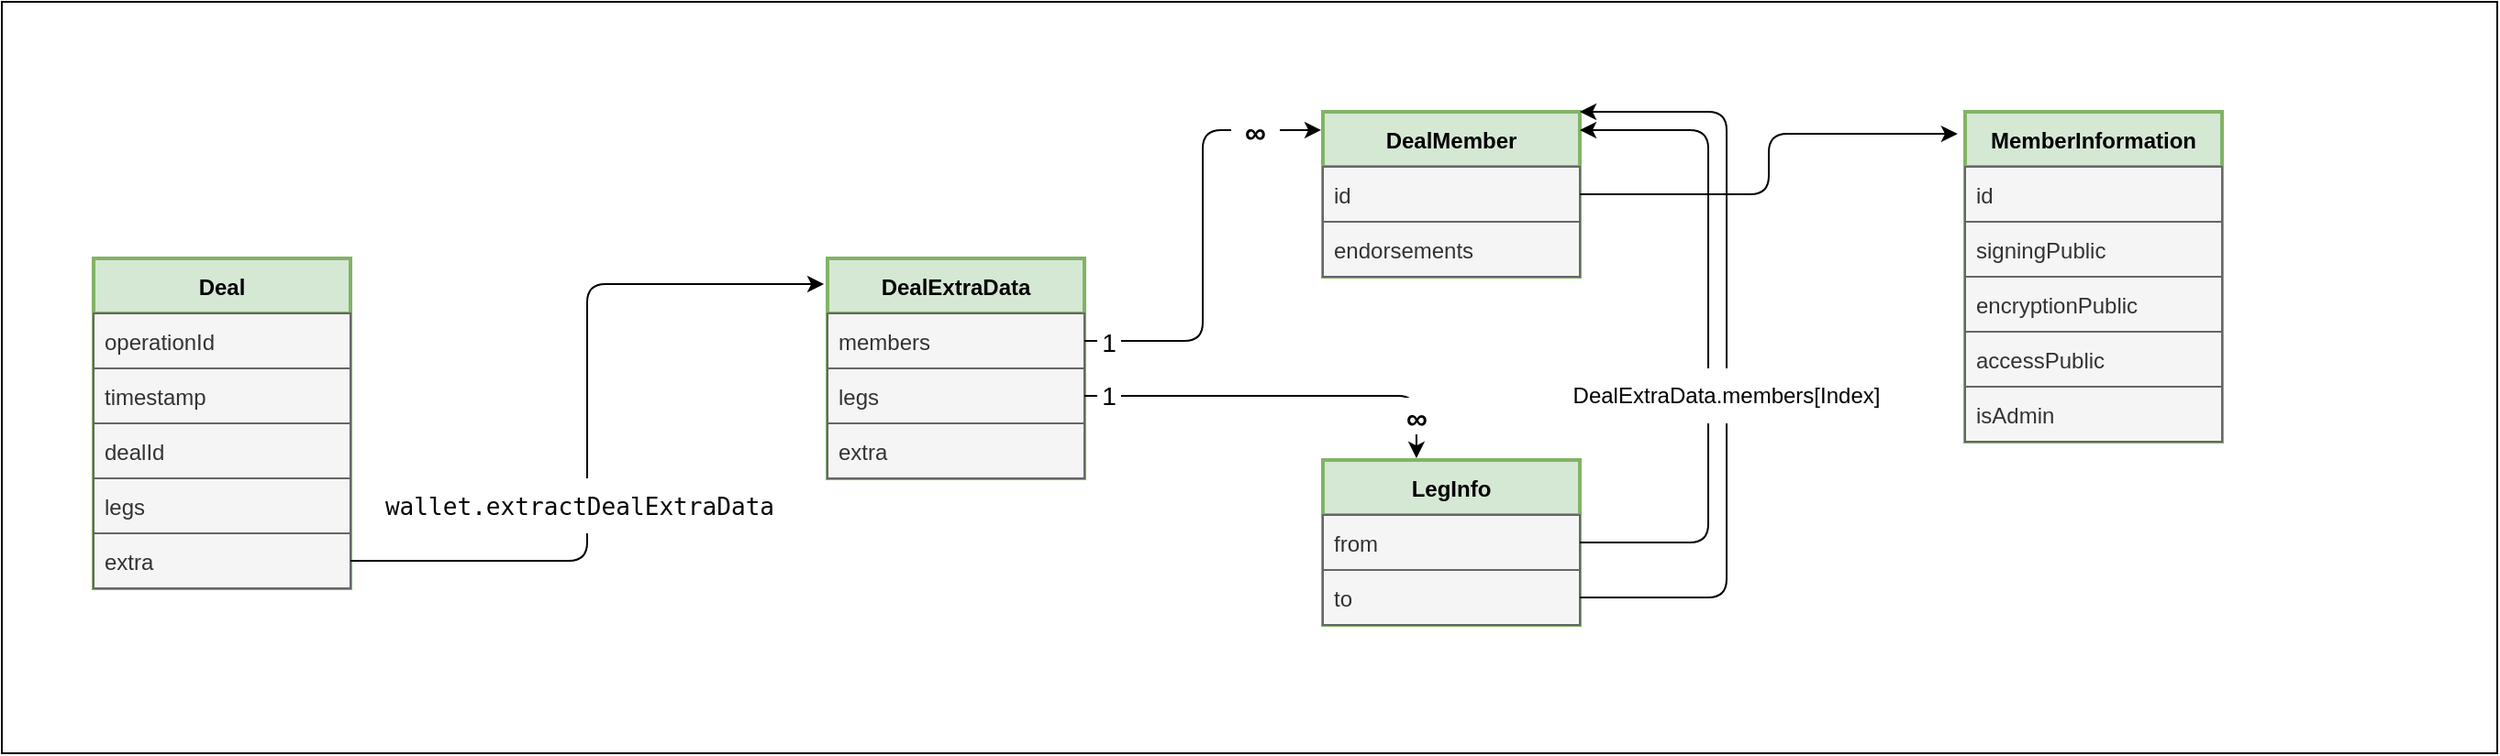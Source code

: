 <mxfile version="14.7.4" type="embed"><diagram id="9cKF6rGZbC5fZpRnAdb2" name="Page-1"><mxGraphModel dx="1531" dy="842" grid="1" gridSize="10" guides="1" tooltips="1" connect="1" arrows="1" fold="1" page="1" pageScale="1" pageWidth="850" pageHeight="1100" math="0" shadow="0"><root><mxCell id="0"/><mxCell id="1" parent="0"/><mxCell id="VGFFOROoJUvGb_A7gc8y-29" value="" style="rounded=0;whiteSpace=wrap;html=1;" parent="1" vertex="1"><mxGeometry y="90" width="1360" height="410" as="geometry"/></mxCell><mxCell id="VGFFOROoJUvGb_A7gc8y-1" value="Deal" style="swimlane;fontStyle=1;childLayout=stackLayout;horizontal=1;startSize=30;horizontalStack=0;resizeParent=1;resizeParentMax=0;resizeLast=0;collapsible=1;marginBottom=0;fillColor=#d5e8d4;strokeColor=#82b366;strokeWidth=2;" parent="1" vertex="1"><mxGeometry x="50" y="230" width="140" height="180" as="geometry"/></mxCell><mxCell id="VGFFOROoJUvGb_A7gc8y-2" value="operationId" style="text;strokeColor=#666666;fillColor=#f5f5f5;align=left;verticalAlign=middle;spacingLeft=4;spacingRight=4;overflow=hidden;points=[[0,0.5],[1,0.5]];portConstraint=eastwest;rotatable=0;fontColor=#333333;" parent="VGFFOROoJUvGb_A7gc8y-1" vertex="1"><mxGeometry y="30" width="140" height="30" as="geometry"/></mxCell><mxCell id="VGFFOROoJUvGb_A7gc8y-5" value="timestamp" style="text;strokeColor=#666666;fillColor=#f5f5f5;align=left;verticalAlign=middle;spacingLeft=4;spacingRight=4;overflow=hidden;points=[[0,0.5],[1,0.5]];portConstraint=eastwest;rotatable=0;fontColor=#333333;" parent="VGFFOROoJUvGb_A7gc8y-1" vertex="1"><mxGeometry y="60" width="140" height="30" as="geometry"/></mxCell><mxCell id="VGFFOROoJUvGb_A7gc8y-6" value="dealId" style="text;strokeColor=#666666;fillColor=#f5f5f5;align=left;verticalAlign=middle;spacingLeft=4;spacingRight=4;overflow=hidden;points=[[0,0.5],[1,0.5]];portConstraint=eastwest;rotatable=0;fontColor=#333333;" parent="VGFFOROoJUvGb_A7gc8y-1" vertex="1"><mxGeometry y="90" width="140" height="30" as="geometry"/></mxCell><mxCell id="VGFFOROoJUvGb_A7gc8y-3" value="legs" style="text;strokeColor=#666666;fillColor=#f5f5f5;align=left;verticalAlign=middle;spacingLeft=4;spacingRight=4;overflow=hidden;points=[[0,0.5],[1,0.5]];portConstraint=eastwest;rotatable=0;fontColor=#333333;" parent="VGFFOROoJUvGb_A7gc8y-1" vertex="1"><mxGeometry y="120" width="140" height="30" as="geometry"/></mxCell><mxCell id="VGFFOROoJUvGb_A7gc8y-4" value="extra" style="text;strokeColor=#666666;fillColor=#f5f5f5;align=left;verticalAlign=middle;spacingLeft=4;spacingRight=4;overflow=hidden;points=[[0,0.5],[1,0.5]];portConstraint=eastwest;rotatable=0;fontColor=#333333;" parent="VGFFOROoJUvGb_A7gc8y-1" vertex="1"><mxGeometry y="150" width="140" height="30" as="geometry"/></mxCell><mxCell id="VGFFOROoJUvGb_A7gc8y-7" value="DealExtraData" style="swimlane;fontStyle=1;childLayout=stackLayout;horizontal=1;startSize=30;horizontalStack=0;resizeParent=1;resizeParentMax=0;resizeLast=0;collapsible=1;marginBottom=0;fillColor=#d5e8d4;strokeColor=#82b366;strokeWidth=2;" parent="1" vertex="1"><mxGeometry x="450" y="230" width="140" height="120" as="geometry"/></mxCell><mxCell id="VGFFOROoJUvGb_A7gc8y-8" value="members" style="text;strokeColor=#666666;fillColor=#f5f5f5;align=left;verticalAlign=middle;spacingLeft=4;spacingRight=4;overflow=hidden;points=[[0,0.5],[1,0.5]];portConstraint=eastwest;rotatable=0;fontColor=#333333;" parent="VGFFOROoJUvGb_A7gc8y-7" vertex="1"><mxGeometry y="30" width="140" height="30" as="geometry"/></mxCell><mxCell id="VGFFOROoJUvGb_A7gc8y-9" value="legs" style="text;strokeColor=#666666;fillColor=#f5f5f5;align=left;verticalAlign=middle;spacingLeft=4;spacingRight=4;overflow=hidden;points=[[0,0.5],[1,0.5]];portConstraint=eastwest;rotatable=0;fontColor=#333333;" parent="VGFFOROoJUvGb_A7gc8y-7" vertex="1"><mxGeometry y="60" width="140" height="30" as="geometry"/></mxCell><mxCell id="VGFFOROoJUvGb_A7gc8y-10" value="extra" style="text;strokeColor=#666666;fillColor=#f5f5f5;align=left;verticalAlign=middle;spacingLeft=4;spacingRight=4;overflow=hidden;points=[[0,0.5],[1,0.5]];portConstraint=eastwest;rotatable=0;fontColor=#333333;" parent="VGFFOROoJUvGb_A7gc8y-7" vertex="1"><mxGeometry y="90" width="140" height="30" as="geometry"/></mxCell><mxCell id="VGFFOROoJUvGb_A7gc8y-13" value="DealMember" style="swimlane;fontStyle=1;childLayout=stackLayout;horizontal=1;startSize=30;horizontalStack=0;resizeParent=1;resizeParentMax=0;resizeLast=0;collapsible=1;marginBottom=0;fillColor=#d5e8d4;strokeColor=#82b366;strokeWidth=2;" parent="1" vertex="1"><mxGeometry x="720" y="150" width="140" height="90" as="geometry"/></mxCell><mxCell id="VGFFOROoJUvGb_A7gc8y-14" value="id" style="text;strokeColor=#666666;fillColor=#f5f5f5;align=left;verticalAlign=middle;spacingLeft=4;spacingRight=4;overflow=hidden;points=[[0,0.5],[1,0.5]];portConstraint=eastwest;rotatable=0;fontColor=#333333;" parent="VGFFOROoJUvGb_A7gc8y-13" vertex="1"><mxGeometry y="30" width="140" height="30" as="geometry"/></mxCell><mxCell id="VGFFOROoJUvGb_A7gc8y-15" value="endorsements" style="text;strokeColor=#666666;fillColor=#f5f5f5;align=left;verticalAlign=middle;spacingLeft=4;spacingRight=4;overflow=hidden;points=[[0,0.5],[1,0.5]];portConstraint=eastwest;rotatable=0;fontColor=#333333;" parent="VGFFOROoJUvGb_A7gc8y-13" vertex="1"><mxGeometry y="60" width="140" height="30" as="geometry"/></mxCell><mxCell id="VGFFOROoJUvGb_A7gc8y-17" value="LegInfo" style="swimlane;fontStyle=1;childLayout=stackLayout;horizontal=1;startSize=30;horizontalStack=0;resizeParent=1;resizeParentMax=0;resizeLast=0;collapsible=1;marginBottom=0;fillColor=#d5e8d4;strokeColor=#82b366;strokeWidth=2;" parent="1" vertex="1"><mxGeometry x="720" y="340" width="140" height="90" as="geometry"/></mxCell><mxCell id="VGFFOROoJUvGb_A7gc8y-18" value="from" style="text;strokeColor=#666666;fillColor=#f5f5f5;align=left;verticalAlign=middle;spacingLeft=4;spacingRight=4;overflow=hidden;points=[[0,0.5],[1,0.5]];portConstraint=eastwest;rotatable=0;fontColor=#333333;" parent="VGFFOROoJUvGb_A7gc8y-17" vertex="1"><mxGeometry y="30" width="140" height="30" as="geometry"/></mxCell><mxCell id="VGFFOROoJUvGb_A7gc8y-19" value="to" style="text;strokeColor=#666666;fillColor=#f5f5f5;align=left;verticalAlign=middle;spacingLeft=4;spacingRight=4;overflow=hidden;points=[[0,0.5],[1,0.5]];portConstraint=eastwest;rotatable=0;fontColor=#333333;" parent="VGFFOROoJUvGb_A7gc8y-17" vertex="1"><mxGeometry y="60" width="140" height="30" as="geometry"/></mxCell><mxCell id="VGFFOROoJUvGb_A7gc8y-20" value="" style="edgeStyle=elbowEdgeStyle;elbow=vertical;endArrow=classic;html=1;rounded=1;entryX=0.364;entryY=-0.011;entryDx=0;entryDy=0;entryPerimeter=0;exitX=1;exitY=0.5;exitDx=0;exitDy=0;" parent="1" source="VGFFOROoJUvGb_A7gc8y-9" target="VGFFOROoJUvGb_A7gc8y-17" edge="1"><mxGeometry width="50" height="50" relative="1" as="geometry"><mxPoint x="510" y="630" as="sourcePoint"/><mxPoint x="560" y="580" as="targetPoint"/><Array as="points"><mxPoint x="690" y="305"/></Array></mxGeometry></mxCell><mxCell id="VGFFOROoJUvGb_A7gc8y-22" value="" style="edgeStyle=elbowEdgeStyle;elbow=horizontal;endArrow=classic;html=1;rounded=1;entryX=-0.007;entryY=0.111;entryDx=0;entryDy=0;entryPerimeter=0;" parent="1" source="VGFFOROoJUvGb_A7gc8y-8" target="VGFFOROoJUvGb_A7gc8y-13" edge="1"><mxGeometry width="50" height="50" relative="1" as="geometry"><mxPoint x="510" y="630" as="sourcePoint"/><mxPoint x="560" y="580" as="targetPoint"/></mxGeometry></mxCell><mxCell id="VGFFOROoJUvGb_A7gc8y-23" value="" style="edgeStyle=elbowEdgeStyle;elbow=horizontal;endArrow=classic;html=1;rounded=1;entryX=-0.014;entryY=0.117;entryDx=0;entryDy=0;entryPerimeter=0;" parent="1" source="VGFFOROoJUvGb_A7gc8y-4" target="VGFFOROoJUvGb_A7gc8y-7" edge="1"><mxGeometry width="50" height="50" relative="1" as="geometry"><mxPoint x="360" y="630" as="sourcePoint"/><mxPoint x="410" y="580" as="targetPoint"/></mxGeometry></mxCell><mxCell id="VGFFOROoJUvGb_A7gc8y-24" value="&lt;pre style=&quot;background-color:#ffffff;color:#080808;font-family:'JetBrains Mono',monospace;font-size:9.8pt;&quot;&gt;wallet.extractDealExtraData&lt;/pre&gt;" style="text;html=1;strokeColor=none;align=center;verticalAlign=middle;whiteSpace=wrap;rounded=0;fillColor=#ffffff;" parent="1" vertex="1"><mxGeometry x="220" y="350" width="190" height="30" as="geometry"/></mxCell><mxCell id="VGFFOROoJUvGb_A7gc8y-27" value="" style="edgeStyle=elbowEdgeStyle;elbow=horizontal;endArrow=classic;html=1;rounded=1;entryX=1;entryY=0.111;entryDx=0;entryDy=0;entryPerimeter=0;" parent="1" source="VGFFOROoJUvGb_A7gc8y-18" target="VGFFOROoJUvGb_A7gc8y-13" edge="1"><mxGeometry width="50" height="50" relative="1" as="geometry"><mxPoint x="460" y="510" as="sourcePoint"/><mxPoint x="510" y="460" as="targetPoint"/><Array as="points"><mxPoint x="930" y="270"/></Array></mxGeometry></mxCell><mxCell id="VGFFOROoJUvGb_A7gc8y-28" value="" style="edgeStyle=elbowEdgeStyle;elbow=horizontal;endArrow=classic;html=1;rounded=1;entryX=1;entryY=0;entryDx=0;entryDy=0;" parent="1" source="VGFFOROoJUvGb_A7gc8y-19" target="VGFFOROoJUvGb_A7gc8y-13" edge="1"><mxGeometry width="50" height="50" relative="1" as="geometry"><mxPoint x="870" y="395" as="sourcePoint"/><mxPoint x="870" y="205" as="targetPoint"/><Array as="points"><mxPoint x="940" y="280"/></Array></mxGeometry></mxCell><mxCell id="VGFFOROoJUvGb_A7gc8y-26" value="&lt;span style=&quot;&quot;&gt;DealExtraData.&lt;/span&gt;&lt;span style=&quot;text-align: left;&quot;&gt;members[&lt;/span&gt;Index]" style="text;html=1;strokeColor=none;align=center;verticalAlign=middle;whiteSpace=wrap;rounded=0;fillColor=#ffffff;" parent="1" vertex="1"><mxGeometry x="880" y="290" width="120" height="30" as="geometry"/></mxCell><mxCell id="VGFFOROoJUvGb_A7gc8y-30" value="MemberInformation" style="swimlane;fontStyle=1;childLayout=stackLayout;horizontal=1;startSize=30;horizontalStack=0;resizeParent=1;resizeParentMax=0;resizeLast=0;collapsible=1;marginBottom=0;fillColor=#d5e8d4;strokeColor=#82b366;strokeWidth=2;" parent="1" vertex="1"><mxGeometry x="1070" y="150" width="140" height="180" as="geometry"/></mxCell><mxCell id="VGFFOROoJUvGb_A7gc8y-31" value="id" style="text;strokeColor=#666666;fillColor=#f5f5f5;align=left;verticalAlign=middle;spacingLeft=4;spacingRight=4;overflow=hidden;points=[[0,0.5],[1,0.5]];portConstraint=eastwest;rotatable=0;fontColor=#333333;" parent="VGFFOROoJUvGb_A7gc8y-30" vertex="1"><mxGeometry y="30" width="140" height="30" as="geometry"/></mxCell><mxCell id="VGFFOROoJUvGb_A7gc8y-32" value="signingPublic" style="text;strokeColor=#666666;fillColor=#f5f5f5;align=left;verticalAlign=middle;spacingLeft=4;spacingRight=4;overflow=hidden;points=[[0,0.5],[1,0.5]];portConstraint=eastwest;rotatable=0;fontColor=#333333;" parent="VGFFOROoJUvGb_A7gc8y-30" vertex="1"><mxGeometry y="60" width="140" height="30" as="geometry"/></mxCell><mxCell id="VGFFOROoJUvGb_A7gc8y-33" value="encryptionPublic" style="text;strokeColor=#666666;fillColor=#f5f5f5;align=left;verticalAlign=middle;spacingLeft=4;spacingRight=4;overflow=hidden;points=[[0,0.5],[1,0.5]];portConstraint=eastwest;rotatable=0;fontColor=#333333;" parent="VGFFOROoJUvGb_A7gc8y-30" vertex="1"><mxGeometry y="90" width="140" height="30" as="geometry"/></mxCell><mxCell id="VGFFOROoJUvGb_A7gc8y-34" value="accessPublic" style="text;strokeColor=#666666;fillColor=#f5f5f5;align=left;verticalAlign=middle;spacingLeft=4;spacingRight=4;overflow=hidden;points=[[0,0.5],[1,0.5]];portConstraint=eastwest;rotatable=0;fontColor=#333333;" parent="VGFFOROoJUvGb_A7gc8y-30" vertex="1"><mxGeometry y="120" width="140" height="30" as="geometry"/></mxCell><mxCell id="VGFFOROoJUvGb_A7gc8y-35" value="isAdmin" style="text;strokeColor=#666666;fillColor=#f5f5f5;align=left;verticalAlign=middle;spacingLeft=4;spacingRight=4;overflow=hidden;points=[[0,0.5],[1,0.5]];portConstraint=eastwest;rotatable=0;fontColor=#333333;" parent="VGFFOROoJUvGb_A7gc8y-30" vertex="1"><mxGeometry y="150" width="140" height="30" as="geometry"/></mxCell><mxCell id="VGFFOROoJUvGb_A7gc8y-37" value="" style="edgeStyle=elbowEdgeStyle;elbow=horizontal;endArrow=classic;html=1;rounded=1;entryX=-0.029;entryY=0.067;entryDx=0;entryDy=0;entryPerimeter=0;" parent="1" source="VGFFOROoJUvGb_A7gc8y-14" target="VGFFOROoJUvGb_A7gc8y-30" edge="1"><mxGeometry width="50" height="50" relative="1" as="geometry"><mxPoint x="920" y="600" as="sourcePoint"/><mxPoint x="970" y="550" as="targetPoint"/></mxGeometry></mxCell><mxCell id="VGFFOROoJUvGb_A7gc8y-40" value="∞" style="text;strokeColor=none;align=center;verticalAlign=middle;rounded=0;fontStyle=1;fontSize=16;fillColor=#ffffff;" parent="1" vertex="1"><mxGeometry x="758" y="306" width="26.5" height="20" as="geometry"/></mxCell><mxCell id="VGFFOROoJUvGb_A7gc8y-42" value="1" style="text;html=1;strokeColor=none;align=center;verticalAlign=middle;whiteSpace=wrap;rounded=0;fontSize=14;labelBackgroundColor=none;fillColor=#ffffff;" parent="1" vertex="1"><mxGeometry x="597" y="290" width="13" height="30" as="geometry"/></mxCell><mxCell id="VGFFOROoJUvGb_A7gc8y-43" value="1" style="text;html=1;strokeColor=none;align=center;verticalAlign=middle;whiteSpace=wrap;rounded=0;fontSize=14;labelBackgroundColor=none;fillColor=#ffffff;" parent="1" vertex="1"><mxGeometry x="597" y="261" width="13" height="30" as="geometry"/></mxCell><mxCell id="VGFFOROoJUvGb_A7gc8y-44" value="∞" style="text;strokeColor=none;align=center;verticalAlign=middle;rounded=0;fontStyle=1;fontSize=16;fillColor=#ffffff;" parent="1" vertex="1"><mxGeometry x="670" y="150" width="26.5" height="20" as="geometry"/></mxCell></root></mxGraphModel></diagram></mxfile>
